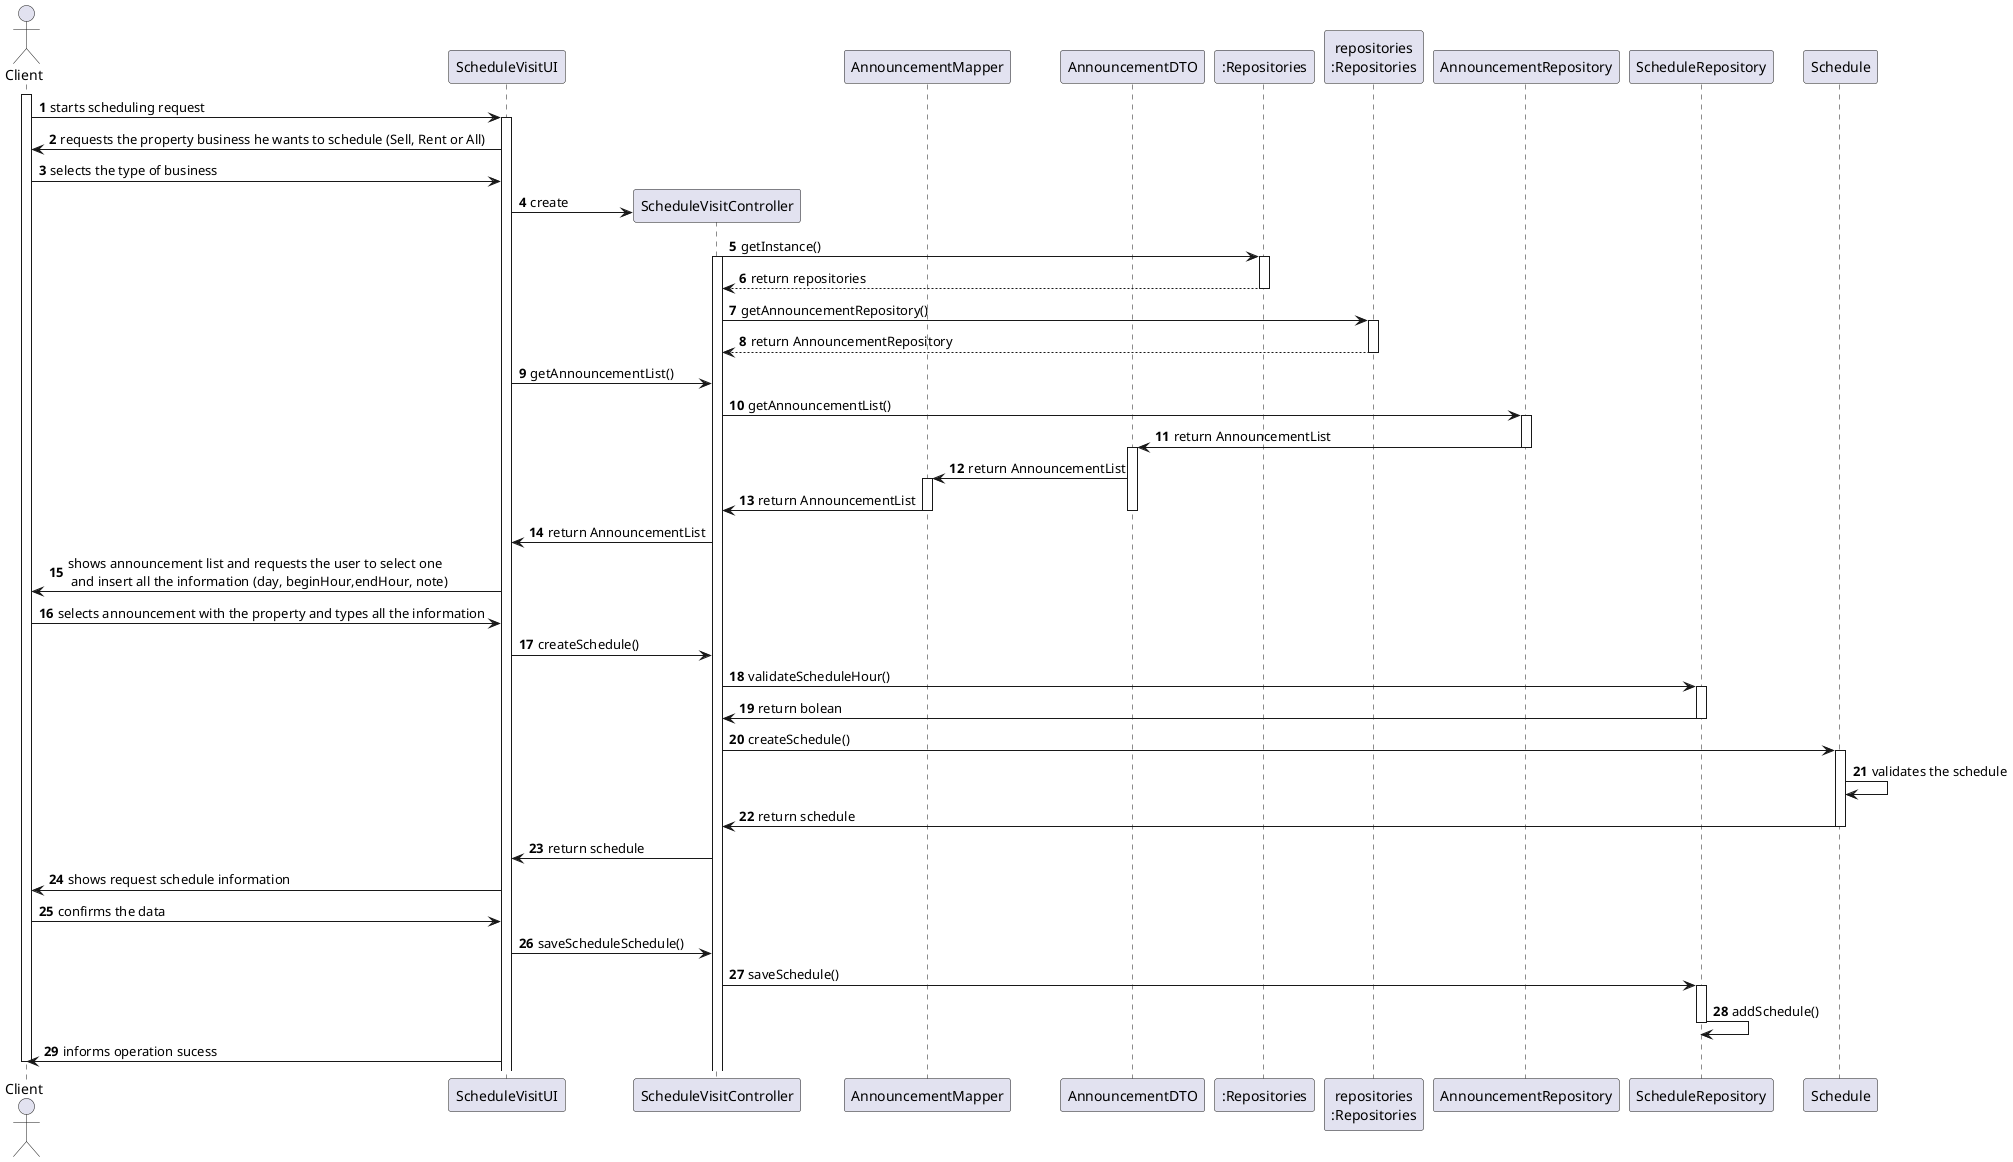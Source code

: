 @startuml

autonumber

actor Client as client
participant ScheduleVisitUI as ui
participant ScheduleVisitController as ctrl
participant AnnouncementMapper as mapper
participant AnnouncementDTO
participant ":Repositories" as RepositorySingleton
participant "repositories\n:Repositories" as rep
participant AnnouncementRepository
participant ScheduleRepository
participant Schedule as schedule

autonumber

activate client

client -> ui: starts scheduling request

activate ui



ui-> client: requests the property business he wants to schedule (Sell, Rent or All)
client->ui: selects the type of business

ui -> ctrl** : create
ctrl -> RepositorySingleton: getInstance()
activate ctrl
activate RepositorySingleton
RepositorySingleton --> ctrl: return repositories
deactivate RepositorySingleton

ctrl-> rep: getAnnouncementRepository()
activate rep
rep-->ctrl: return AnnouncementRepository
deactivate rep


ui -> ctrl: getAnnouncementList()

ctrl -> AnnouncementRepository: getAnnouncementList()

activate AnnouncementRepository


AnnouncementRepository -> AnnouncementDTO: return AnnouncementList

deactivate AnnouncementRepository

activate AnnouncementDTO

AnnouncementDTO -> mapper:  return AnnouncementList
activate mapper
mapper -> ctrl: return AnnouncementList
deactivate mapper

deactivate AnnouncementDTO



ctrl -> ui: return AnnouncementList


ui -> client: shows announcement list and requests the user to select one\n and insert all the information (day, beginHour,endHour, note)

client -> ui: selects announcement with the property and types all the information

ui -> ctrl: createSchedule()

ctrl -> ScheduleRepository: validateScheduleHour()

activate ScheduleRepository
ScheduleRepository->ctrl: return bolean
deactivate ScheduleRepository
ctrl -> schedule: createSchedule()


activate schedule

schedule -> schedule: validates the schedule

schedule -> ctrl: return schedule

deactivate schedule


ctrl -> ui: return schedule


ui -> client: shows request schedule information

client -> ui: confirms the data

ui -> ctrl: saveScheduleSchedule()

ctrl -> ScheduleRepository: saveSchedule()
activate ScheduleRepository

ScheduleRepository-> ScheduleRepository: addSchedule()

deactivate ScheduleRepository



ui -> client: informs operation sucess


deactivate client

@enduml